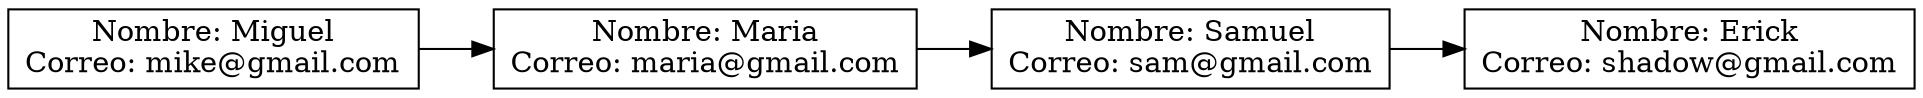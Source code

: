 digraph G {
node [shape=record];
rankdir=LR;
node0 [label="{Nombre: Miguel\nCorreo: mike@gmail.com}"];
node0 -> node1;
node1 [label="{Nombre: Maria\nCorreo: maria@gmail.com}"];
node1 -> node2;
node2 [label="{Nombre: Samuel\nCorreo: sam@gmail.com}"];
node2 -> node3;
node3 [label="{Nombre: Erick\nCorreo: shadow@gmail.com}"];
}
